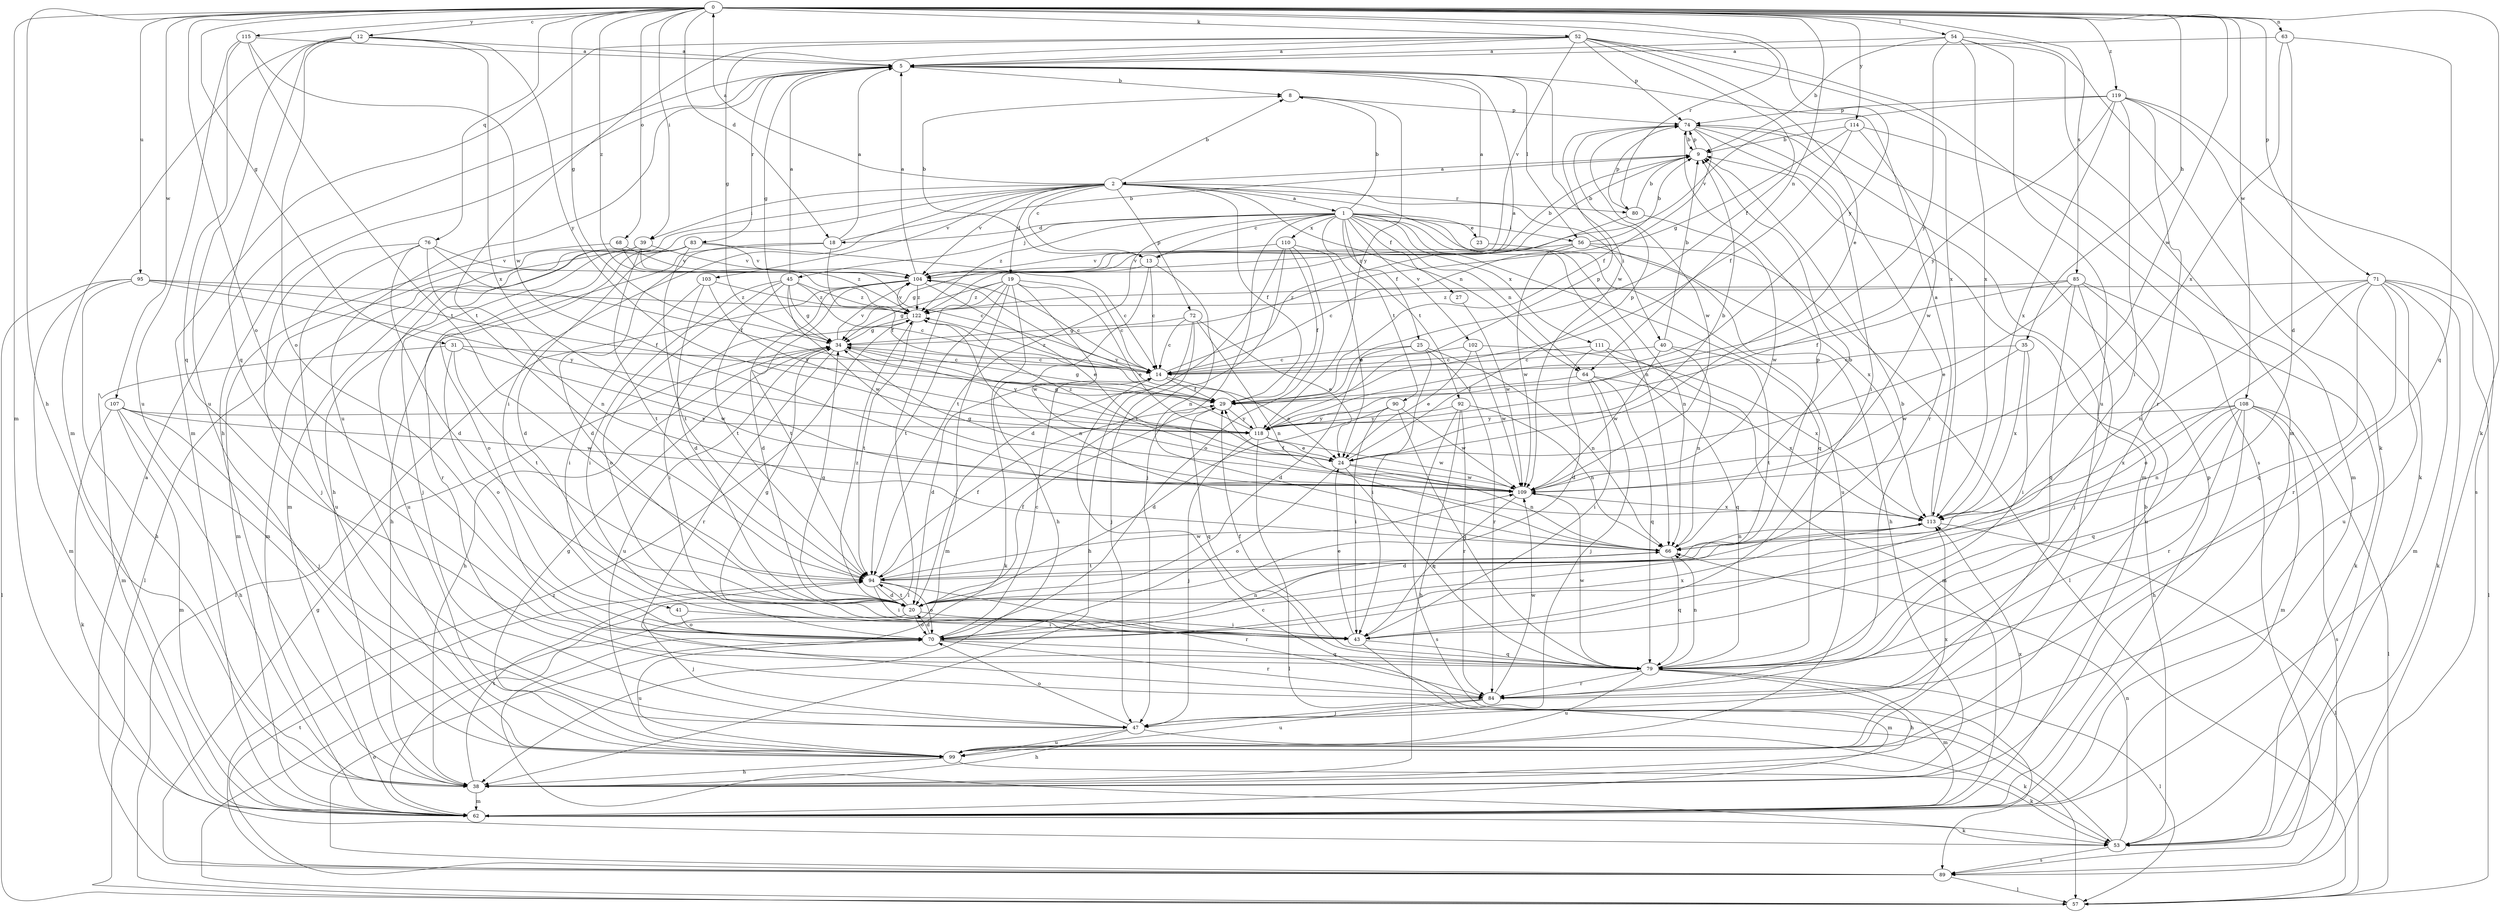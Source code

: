 strict digraph  {
0;
1;
2;
5;
8;
9;
12;
13;
14;
18;
19;
20;
23;
24;
25;
27;
29;
31;
34;
35;
38;
39;
40;
41;
43;
45;
47;
52;
53;
54;
56;
57;
62;
63;
64;
66;
68;
70;
71;
72;
74;
76;
79;
80;
83;
84;
85;
89;
90;
92;
94;
95;
99;
102;
103;
104;
107;
108;
109;
110;
111;
113;
114;
115;
118;
119;
122;
0 -> 12  [label=c];
0 -> 18  [label=d];
0 -> 31  [label=g];
0 -> 34  [label=g];
0 -> 35  [label=h];
0 -> 38  [label=h];
0 -> 39  [label=i];
0 -> 52  [label=k];
0 -> 53  [label=k];
0 -> 54  [label=l];
0 -> 62  [label=m];
0 -> 63  [label=n];
0 -> 64  [label=n];
0 -> 68  [label=o];
0 -> 70  [label=o];
0 -> 71  [label=p];
0 -> 76  [label=q];
0 -> 80  [label=r];
0 -> 85  [label=s];
0 -> 95  [label=u];
0 -> 107  [label=w];
0 -> 108  [label=w];
0 -> 109  [label=w];
0 -> 114  [label=y];
0 -> 115  [label=y];
0 -> 118  [label=y];
0 -> 119  [label=z];
0 -> 122  [label=z];
1 -> 8  [label=b];
1 -> 13  [label=c];
1 -> 18  [label=d];
1 -> 23  [label=e];
1 -> 25  [label=f];
1 -> 27  [label=f];
1 -> 45  [label=j];
1 -> 47  [label=j];
1 -> 56  [label=l];
1 -> 64  [label=n];
1 -> 79  [label=q];
1 -> 90  [label=t];
1 -> 92  [label=t];
1 -> 94  [label=t];
1 -> 99  [label=u];
1 -> 102  [label=v];
1 -> 110  [label=x];
1 -> 111  [label=x];
1 -> 113  [label=x];
1 -> 122  [label=z];
2 -> 0  [label=a];
2 -> 1  [label=a];
2 -> 8  [label=b];
2 -> 13  [label=c];
2 -> 19  [label=d];
2 -> 29  [label=f];
2 -> 38  [label=h];
2 -> 39  [label=i];
2 -> 40  [label=i];
2 -> 41  [label=i];
2 -> 62  [label=m];
2 -> 64  [label=n];
2 -> 66  [label=n];
2 -> 72  [label=p];
2 -> 80  [label=r];
2 -> 103  [label=v];
2 -> 104  [label=v];
5 -> 8  [label=b];
5 -> 34  [label=g];
5 -> 38  [label=h];
5 -> 56  [label=l];
5 -> 83  [label=r];
5 -> 99  [label=u];
5 -> 109  [label=w];
8 -> 74  [label=p];
8 -> 118  [label=y];
9 -> 2  [label=a];
9 -> 74  [label=p];
12 -> 5  [label=a];
12 -> 62  [label=m];
12 -> 70  [label=o];
12 -> 79  [label=q];
12 -> 99  [label=u];
12 -> 113  [label=x];
12 -> 118  [label=y];
13 -> 8  [label=b];
13 -> 9  [label=b];
13 -> 14  [label=c];
13 -> 34  [label=g];
13 -> 38  [label=h];
13 -> 66  [label=n];
14 -> 5  [label=a];
14 -> 20  [label=d];
14 -> 24  [label=e];
14 -> 29  [label=f];
14 -> 122  [label=z];
18 -> 5  [label=a];
18 -> 9  [label=b];
18 -> 20  [label=d];
18 -> 29  [label=f];
18 -> 38  [label=h];
19 -> 14  [label=c];
19 -> 24  [label=e];
19 -> 34  [label=g];
19 -> 53  [label=k];
19 -> 57  [label=l];
19 -> 62  [label=m];
19 -> 94  [label=t];
19 -> 109  [label=w];
19 -> 122  [label=z];
20 -> 29  [label=f];
20 -> 34  [label=g];
20 -> 43  [label=i];
20 -> 47  [label=j];
20 -> 70  [label=o];
20 -> 94  [label=t];
20 -> 122  [label=z];
23 -> 5  [label=a];
23 -> 66  [label=n];
24 -> 9  [label=b];
24 -> 66  [label=n];
24 -> 70  [label=o];
24 -> 74  [label=p];
24 -> 79  [label=q];
24 -> 109  [label=w];
24 -> 122  [label=z];
25 -> 14  [label=c];
25 -> 20  [label=d];
25 -> 43  [label=i];
25 -> 66  [label=n];
25 -> 84  [label=r];
27 -> 109  [label=w];
29 -> 34  [label=g];
29 -> 79  [label=q];
29 -> 118  [label=y];
31 -> 14  [label=c];
31 -> 62  [label=m];
31 -> 70  [label=o];
31 -> 94  [label=t];
31 -> 109  [label=w];
34 -> 14  [label=c];
34 -> 38  [label=h];
34 -> 84  [label=r];
34 -> 99  [label=u];
34 -> 104  [label=v];
34 -> 118  [label=y];
35 -> 14  [label=c];
35 -> 43  [label=i];
35 -> 109  [label=w];
35 -> 113  [label=x];
38 -> 62  [label=m];
38 -> 94  [label=t];
38 -> 113  [label=x];
39 -> 14  [label=c];
39 -> 57  [label=l];
39 -> 62  [label=m];
39 -> 94  [label=t];
39 -> 104  [label=v];
40 -> 9  [label=b];
40 -> 14  [label=c];
40 -> 66  [label=n];
40 -> 94  [label=t];
40 -> 109  [label=w];
41 -> 43  [label=i];
41 -> 70  [label=o];
43 -> 24  [label=e];
43 -> 34  [label=g];
43 -> 62  [label=m];
43 -> 79  [label=q];
45 -> 5  [label=a];
45 -> 14  [label=c];
45 -> 34  [label=g];
45 -> 43  [label=i];
45 -> 70  [label=o];
45 -> 94  [label=t];
45 -> 109  [label=w];
45 -> 122  [label=z];
47 -> 38  [label=h];
47 -> 53  [label=k];
47 -> 70  [label=o];
47 -> 99  [label=u];
52 -> 5  [label=a];
52 -> 24  [label=e];
52 -> 29  [label=f];
52 -> 34  [label=g];
52 -> 62  [label=m];
52 -> 74  [label=p];
52 -> 89  [label=s];
52 -> 94  [label=t];
52 -> 104  [label=v];
52 -> 113  [label=x];
53 -> 9  [label=b];
53 -> 14  [label=c];
53 -> 66  [label=n];
53 -> 89  [label=s];
54 -> 5  [label=a];
54 -> 9  [label=b];
54 -> 53  [label=k];
54 -> 62  [label=m];
54 -> 99  [label=u];
54 -> 113  [label=x];
54 -> 118  [label=y];
56 -> 9  [label=b];
56 -> 14  [label=c];
56 -> 38  [label=h];
56 -> 57  [label=l];
56 -> 104  [label=v];
56 -> 109  [label=w];
62 -> 53  [label=k];
62 -> 74  [label=p];
63 -> 5  [label=a];
63 -> 20  [label=d];
63 -> 79  [label=q];
63 -> 113  [label=x];
64 -> 29  [label=f];
64 -> 43  [label=i];
64 -> 47  [label=j];
64 -> 79  [label=q];
64 -> 113  [label=x];
66 -> 9  [label=b];
66 -> 79  [label=q];
66 -> 94  [label=t];
68 -> 62  [label=m];
68 -> 104  [label=v];
68 -> 122  [label=z];
70 -> 9  [label=b];
70 -> 14  [label=c];
70 -> 20  [label=d];
70 -> 66  [label=n];
70 -> 79  [label=q];
70 -> 84  [label=r];
70 -> 99  [label=u];
70 -> 113  [label=x];
71 -> 53  [label=k];
71 -> 57  [label=l];
71 -> 62  [label=m];
71 -> 66  [label=n];
71 -> 70  [label=o];
71 -> 79  [label=q];
71 -> 84  [label=r];
71 -> 99  [label=u];
71 -> 122  [label=z];
72 -> 14  [label=c];
72 -> 24  [label=e];
72 -> 34  [label=g];
72 -> 38  [label=h];
72 -> 47  [label=j];
72 -> 66  [label=n];
74 -> 9  [label=b];
74 -> 29  [label=f];
74 -> 43  [label=i];
74 -> 62  [label=m];
74 -> 84  [label=r];
74 -> 109  [label=w];
76 -> 20  [label=d];
76 -> 29  [label=f];
76 -> 47  [label=j];
76 -> 66  [label=n];
76 -> 99  [label=u];
76 -> 104  [label=v];
79 -> 29  [label=f];
79 -> 38  [label=h];
79 -> 57  [label=l];
79 -> 62  [label=m];
79 -> 66  [label=n];
79 -> 84  [label=r];
79 -> 99  [label=u];
79 -> 109  [label=w];
80 -> 9  [label=b];
80 -> 74  [label=p];
80 -> 109  [label=w];
80 -> 122  [label=z];
83 -> 14  [label=c];
83 -> 20  [label=d];
83 -> 47  [label=j];
83 -> 70  [label=o];
83 -> 84  [label=r];
83 -> 94  [label=t];
83 -> 99  [label=u];
83 -> 104  [label=v];
84 -> 47  [label=j];
84 -> 99  [label=u];
84 -> 109  [label=w];
85 -> 24  [label=e];
85 -> 29  [label=f];
85 -> 47  [label=j];
85 -> 53  [label=k];
85 -> 79  [label=q];
85 -> 99  [label=u];
85 -> 122  [label=z];
89 -> 5  [label=a];
89 -> 34  [label=g];
89 -> 57  [label=l];
89 -> 70  [label=o];
89 -> 94  [label=t];
89 -> 122  [label=z];
90 -> 20  [label=d];
90 -> 43  [label=i];
90 -> 79  [label=q];
90 -> 109  [label=w];
90 -> 118  [label=y];
92 -> 38  [label=h];
92 -> 66  [label=n];
92 -> 84  [label=r];
92 -> 89  [label=s];
92 -> 118  [label=y];
94 -> 20  [label=d];
94 -> 29  [label=f];
94 -> 43  [label=i];
94 -> 70  [label=o];
94 -> 74  [label=p];
94 -> 84  [label=r];
94 -> 109  [label=w];
95 -> 29  [label=f];
95 -> 38  [label=h];
95 -> 57  [label=l];
95 -> 62  [label=m];
95 -> 118  [label=y];
95 -> 122  [label=z];
99 -> 34  [label=g];
99 -> 38  [label=h];
99 -> 53  [label=k];
99 -> 113  [label=x];
102 -> 14  [label=c];
102 -> 24  [label=e];
102 -> 109  [label=w];
102 -> 113  [label=x];
103 -> 20  [label=d];
103 -> 43  [label=i];
103 -> 118  [label=y];
103 -> 122  [label=z];
104 -> 5  [label=a];
104 -> 9  [label=b];
104 -> 14  [label=c];
104 -> 20  [label=d];
104 -> 24  [label=e];
104 -> 57  [label=l];
104 -> 94  [label=t];
104 -> 122  [label=z];
107 -> 38  [label=h];
107 -> 47  [label=j];
107 -> 53  [label=k];
107 -> 62  [label=m];
107 -> 109  [label=w];
107 -> 118  [label=y];
108 -> 38  [label=h];
108 -> 57  [label=l];
108 -> 62  [label=m];
108 -> 66  [label=n];
108 -> 79  [label=q];
108 -> 84  [label=r];
108 -> 89  [label=s];
108 -> 113  [label=x];
108 -> 118  [label=y];
109 -> 29  [label=f];
109 -> 34  [label=g];
109 -> 43  [label=i];
109 -> 113  [label=x];
110 -> 20  [label=d];
110 -> 24  [label=e];
110 -> 29  [label=f];
110 -> 70  [label=o];
110 -> 94  [label=t];
110 -> 104  [label=v];
111 -> 14  [label=c];
111 -> 20  [label=d];
111 -> 62  [label=m];
111 -> 79  [label=q];
113 -> 5  [label=a];
113 -> 20  [label=d];
113 -> 57  [label=l];
113 -> 66  [label=n];
114 -> 9  [label=b];
114 -> 29  [label=f];
114 -> 34  [label=g];
114 -> 62  [label=m];
114 -> 109  [label=w];
115 -> 5  [label=a];
115 -> 79  [label=q];
115 -> 94  [label=t];
115 -> 99  [label=u];
115 -> 109  [label=w];
118 -> 24  [label=e];
118 -> 34  [label=g];
118 -> 47  [label=j];
118 -> 57  [label=l];
118 -> 74  [label=p];
118 -> 104  [label=v];
118 -> 109  [label=w];
119 -> 43  [label=i];
119 -> 53  [label=k];
119 -> 74  [label=p];
119 -> 84  [label=r];
119 -> 89  [label=s];
119 -> 104  [label=v];
119 -> 113  [label=x];
119 -> 118  [label=y];
122 -> 34  [label=g];
122 -> 43  [label=i];
122 -> 66  [label=n];
122 -> 94  [label=t];
122 -> 104  [label=v];
}
